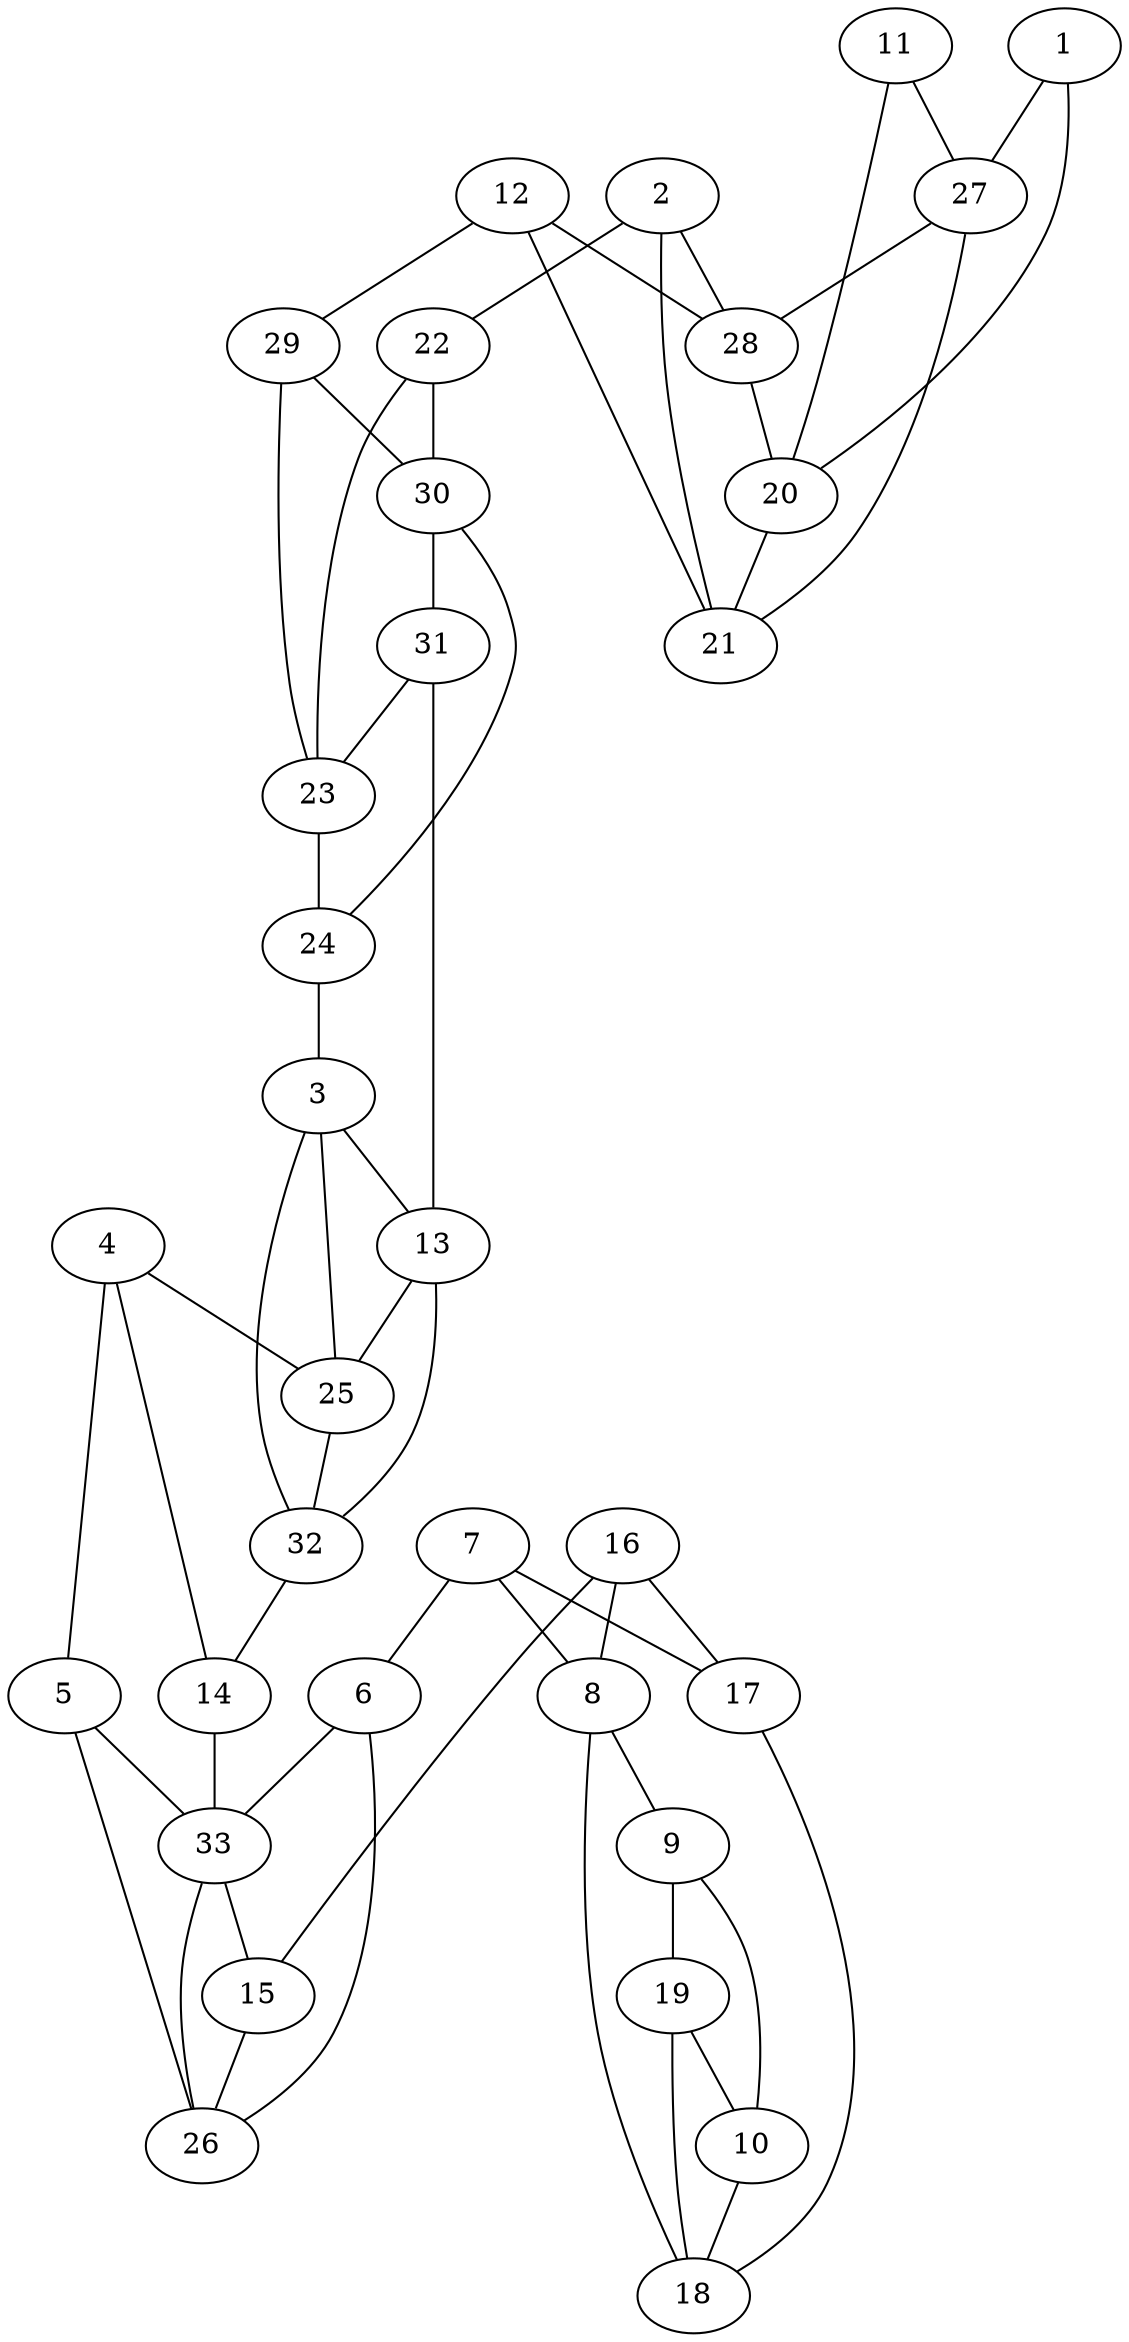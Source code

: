 graph pdb1b94 {
	1	 [aaLength=15,
		sequence=RSDLINALYDENQKY,
		type=0];
	20	 [aaLength=3,
		sequence=IIS,
		type=1];
	1 -- 20	 [distance0="23.45926",
		frequency=1,
		type0=2];
	27	 [aaLength=3,
		sequence=IIS,
		type=1];
	1 -- 27	 [distance0="23.45926",
		frequency=1,
		type0=3];
	2	 [aaLength=22,
		sequence=KVLSTIFELFSRPIINKIAEKH,
		type=0];
	22	 [aaLength=3,
		sequence=VEE,
		type=1];
	2 -- 22	 [distance0="3.0",
		frequency=1,
		type0=4];
	21	 [aaLength=3,
		sequence=YPL,
		type=1];
	2 -- 21	 [distance0="14.88597",
		frequency=1,
		type0=2];
	28	 [aaLength=3,
		sequence=YPL,
		type=1];
	2 -- 28	 [distance0="14.88597",
		frequency=1,
		type0=3];
	3	 [aaLength=3,
		sequence=DQY,
		type=0];
	13	 [aaLength=3,
		sequence=DQY,
		type=0];
	3 -- 13	 [distance0="28.02275",
		frequency=1,
		type0=3];
	25	 [aaLength=12,
		sequence=IAHWIIGYVYTR,
		type=1];
	3 -- 25	 [distance0="17.60171",
		distance1="0.0",
		frequency=2,
		type0=1,
		type1=5];
	32	 [aaLength=13,
		sequence=IAHWIIGYVYTRV,
		type=1];
	3 -- 32	 [distance0="17.60171",
		frequency=1,
		type0=2];
	4	 [aaLength=4,
		sequence=SSLK,
		type=0];
	5	 [aaLength=6,
		sequence=NELNEI,
		type=0];
	4 -- 5	 [distance0="12.8319",
		distance1="4.0",
		frequency=2,
		type0=1,
		type1=4];
	14	 [aaLength=6,
		sequence=NELNEI,
		type=0];
	4 -- 14	 [distance0="25.56772",
		frequency=1,
		type0=2];
	4 -- 25	 [distance0="30.25305",
		frequency=1,
		type0=3];
	26	 [aaLength=6,
		sequence=VFLQDK,
		type=1];
	5 -- 26	 [distance0="8.0",
		frequency=1,
		type0=4];
	33	 [aaLength=10,
		sequence=KGVKVFLQDK,
		type=1];
	5 -- 33	 [distance0="31.61697",
		frequency=1,
		type0=3];
	6	 [aaLength=4,
		sequence=WVIA,
		type=0];
	6 -- 26	 [distance0="11.04172",
		frequency=1,
		type0=2];
	6 -- 33	 [distance0="13.63523",
		frequency=1,
		type0=3];
	7	 [aaLength=6,
		sequence=KDFVEG,
		type=0];
	7 -- 6	 [distance0="26.70824",
		frequency=1,
		type0=3];
	8	 [aaLength=9,
		sequence=DEFLDYWRN,
		type=0];
	7 -- 8	 [distance0="24.26657",
		distance1="7.0",
		frequency=2,
		type0=2,
		type1=4];
	17	 [aaLength=9,
		sequence=DEFLDYWRN,
		type=0];
	7 -- 17	 [distance0="18.8635",
		frequency=1,
		type0=1];
	9	 [aaLength=6,
		sequence=QLRNDK,
		type=0];
	8 -- 9	 [distance0="19.34426",
		distance1="5.0",
		frequency=2,
		type0=3,
		type1=4];
	18	 [aaLength=6,
		sequence=QLRNDK,
		type=0];
	8 -- 18	 [distance0="16.8748",
		frequency=1,
		type0=2];
	19	 [aaLength=9,
		sequence=SEYRNWIYR,
		type=0];
	9 -- 19	 [distance0="17.97072",
		frequency=1,
		type0=3];
	10	 [aaLength=9,
		sequence=SEYRNWIYR,
		type=0];
	10 -- 9	 [distance0="10.80925",
		frequency=1,
		type0=1];
	10 -- 18	 [distance0="15.82176",
		frequency=1,
		type0=2];
	11	 [aaLength=15,
		sequence=RSDLINALYDENQKY,
		type=0];
	11 -- 20	 [distance0="26.81373",
		frequency=1,
		type0=2];
	11 -- 27	 [distance0="26.81373",
		distance1="4.0",
		frequency=2,
		type0=3,
		type1=4];
	12	 [aaLength=23,
		sequence=KVLSTIFELFSRPIINKIAEKHG,
		type=0];
	12 -- 21	 [distance0="15.64139",
		frequency=1,
		type0=2];
	12 -- 28	 [distance0="15.64139",
		frequency=1,
		type0=3];
	29	 [aaLength=3,
		sequence=VEE,
		type=1];
	12 -- 29	 [distance0="2.0",
		frequency=1,
		type0=4];
	13 -- 25	 [distance0="14.983",
		frequency=1,
		type0=1];
	13 -- 32	 [distance0="14.983",
		distance1="0.0",
		frequency=2,
		type0=2,
		type1=5];
	14 -- 33	 [distance0="31.00147",
		distance1="4.0",
		frequency=2,
		type0=3,
		type1=4];
	15	 [aaLength=4,
		sequence=WVIA,
		type=0];
	15 -- 26	 [distance0="7.033069",
		frequency=1,
		type0=2];
	16	 [aaLength=6,
		sequence=KDFVEG,
		type=0];
	16 -- 15	 [distance0="26.66138",
		frequency=1,
		type0=3];
	16 -- 8	 [distance0="25.6634",
		frequency=1,
		type0=2];
	16 -- 17	 [distance0="24.25143",
		distance1="7.0",
		frequency=2,
		type0=1,
		type1=4];
	17 -- 18	 [distance0="21.46346",
		distance1="5.0",
		frequency=2,
		type0=3,
		type1=4];
	19 -- 10	 [distance0="16.09261",
		frequency=1,
		type0=2];
	19 -- 18	 [distance0="12.30796",
		frequency=1,
		type0=1];
	20 -- 21	 [distance0="8.0",
		distance1="5.0",
		frequency=2,
		type0=2,
		type1=4];
	23	 [aaLength=4,
		sequence=TLYK,
		type=1];
	22 -- 23	 [distance0="13.0",
		distance1="10.0",
		frequency=2,
		type0=2,
		type1=4];
	30	 [aaLength=4,
		sequence=TLYK,
		type=1];
	22 -- 30	 [distance0="13.0",
		frequency=1,
		type0=3];
	24	 [aaLength=11,
		sequence=IAIDIKTTYTN,
		type=1];
	23 -- 24	 [distance0="11.0",
		distance1="7.0",
		frequency=2,
		type0=2,
		type1=4];
	24 -- 3	 [distance0="28.0",
		frequency=1,
		type0=4];
	25 -- 32	 [distance0="0.0",
		frequency=1,
		type0=1];
	26 -- 33	 [distance0="4.0",
		frequency=1,
		type0=1];
	27 -- 21	 [distance0="8.0",
		frequency=1,
		type0=2];
	27 -- 28	 [distance0="8.0",
		distance1="5.0",
		frequency=2,
		type0=3,
		type1=4];
	28 -- 20	 [distance0="8.0",
		frequency=1,
		type0=2];
	29 -- 23	 [distance0="13.0",
		frequency=1,
		type0=2];
	29 -- 30	 [distance0="13.0",
		distance1="10.0",
		frequency=2,
		type0=3,
		type1=4];
	30 -- 24	 [distance0="11.0",
		frequency=1,
		type0=2];
	31	 [aaLength=11,
		sequence=IAIDIKTTYTN,
		type=1];
	30 -- 31	 [distance0="11.0",
		distance1="7.0",
		frequency=2,
		type0=3,
		type1=4];
	31 -- 23	 [distance0="11.0",
		frequency=1,
		type0=2];
	31 -- 13	 [distance0="28.0",
		frequency=1,
		type0=4];
	32 -- 14	 [distance0="12.0",
		frequency=1,
		type0=4];
	33 -- 15	 [distance0="10.65195",
		distance1="0.0",
		frequency=2,
		type0=2,
		type1=5];
}
